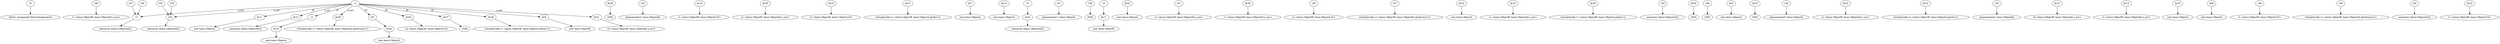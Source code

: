 digraph g {
0[label="r0"]
1[label="@this: assignment.BasicAssignment2"]
0->1[label=""]
2[label="r49"]
3[label="r1.<basic.ObjectB: basic.ObjectA[] a_arr>"]
2->3[label=""]
4[label="$r24"]
5[label="new basic.ObjectA"]
4->5[label=""]
6[label="$r38"]
7[label="r5[0]"]
6->7[label=""]
8[label="r42"]
9[label="@parameter2: basic.ObjectA[]"]
8->9[label=""]
10[label="r52"]
10->4[label=""]
11[label="$r18"]
12[label="r1.<basic.ObjectB: basic.ObjectA f3>"]
11->12[label=""]
13[label="$r39"]
14[label="r1.<basic.ObjectB: basic.ObjectA[] a_arr>"]
13->14[label=""]
15[label="$r19"]
16[label="r1.<basic.ObjectB: basic.ObjectA f3>"]
15->16[label=""]
17[label="$r27"]
18[label="virtualinvoke r1.<basic.ObjectB: basic.ObjectA getA()>()"]
17->18[label=""]
19[label="r3"]
20[label="newarray (basic.ObjectA)[2]"]
19->20[label=""]
21[label="r47"]
21->19[label=""]
22[label="$r20"]
23[label="r4.<basic.ObjectB: basic.ObjectA f3>"]
22->23[label=""]
24[label="$r7"]
25[label="new basic.ObjectA"]
24->25[label=""]
26[label="r1"]
26->19[label="a_arr"]
27[label="r54"]
28[label="r53"]
27->28[label=""]
29[label="$r13"]
30[label="new basic.ObjectA"]
29->30[label=""]
31[label="$r32"]
32[label="newarray (basic.ObjectA)[2]"]
31->32[label=""]
33[label="r41"]
34[label="@parameter1: basic.ObjectA"]
33->34[label=""]
35[label="r58"]
36[label="r5[0]"]
35->36[label=""]
37[label="r4"]
38[label="$r17"]
37->38[label=""]
39[label="$r34"]
40[label="new basic.ObjectA"]
39->40[label=""]
41[label="r51"]
42[label="r1.<basic.ObjectB: basic.ObjectA[] a_arr>"]
41->42[label=""]
43[label="$r30"]
44[label="r1.<basic.ObjectB: basic.ObjectA[] a_arr>"]
43->44[label=""]
45[label="r50"]
46[label="r1.<basic.ObjectB: basic.ObjectA f3>"]
45->46[label=""]
26->10[label="f3"]
47[label="r57"]
48[label="virtualinvoke r1.<basic.ObjectB: basic.ObjectA[] getArray()>()"]
47->48[label=""]
49[label="$r33"]
50[label="new basic.ObjectA"]
49->50[label=""]
51[label="$r16"]
52[label="r1.<basic.ObjectB: basic.ObjectA[] a_arr>"]
51->52[label=""]
53[label="$r26"]
54[label="virtualinvoke r1.<basic.ObjectB: basic.ObjectA getA()>()"]
53->54[label=""]
55[label="$r37"]
56[label="r5[0]"]
55->56[label=""]
57[label="r44"]
58[label="newarray (basic.ObjectA)[2]"]
57->58[label=""]
59[label="$r36"]
60[label="r5[0]"]
59->60[label=""]
61[label="r59"]
62[label="r5[0]"]
61->62[label=""]
63[label="r55"]
63->28[label=""]
64[label="$r28"]
26->64[label="f3"]
65[label="$r9"]
66[label="new basic.ObjectA"]
65->66[label=""]
67[label="$r35"]
68[label="r5[0]"]
67->68[label=""]
69[label="$r6"]
26->69[label=""]
70[label="$r21"]
71[label="r4.<basic.ObjectB: basic.ObjectA[] a_arr>"]
70->71[label=""]
72[label="r40"]
73[label="@parameter0: basic.ObjectA"]
72->73[label=""]
74[label="$r11"]
75[label="new basic.ObjectA"]
74->75[label=""]
76[label="$r25"]
77[label="r1.<basic.ObjectB: basic.ObjectA[] a_arr>"]
76->77[label=""]
78[label="$r31"]
79[label="virtualinvoke r1.<basic.ObjectB: basic.ObjectA getA()>()"]
78->79[label=""]
80[label="r5"]
80->31[label=""]
26->55[label="f3"]
81[label="$r12"]
82[label="newarray (basic.ObjectA)[2]"]
81->82[label=""]
26->81[label="a_arr"]
83[label="r2"]
26->83[label="f3"]
26->22[label="f3"]
84[label="virtualinvoke r1.<basic.ObjectB: basic.ObjectA getA()>()"]
64->84[label=""]
85[label="$r15"]
83->85[label=""]
86[label="r43"]
87[label="@parameter3: basic.ObjectA[]"]
86->87[label=""]
88[label="$r23"]
89[label="r4.<basic.ObjectB: basic.ObjectA[] a_arr>"]
88->89[label=""]
90[label="$r14"]
91[label="r1.<basic.ObjectB: basic.ObjectA[] a_arr>"]
90->91[label=""]
92[label="$r10"]
93[label="new basic.ObjectA"]
92->93[label=""]
94[label="new basic.ObjectB"]
38->94[label=""]
26->74[label="f3"]
95[label="$r8"]
96[label="new basic.ObjectA"]
95->96[label=""]
97[label="new basic.ObjectA"]
85->97[label=""]
98[label="newarray (basic.ObjectA)[2]"]
28->98[label=""]
99[label="r48"]
100[label="r1.<basic.ObjectB: basic.ObjectA f3>"]
99->100[label=""]
101[label="$r29"]
26->101[label="a_arr"]
102[label="r56"]
103[label="virtualinvoke r1.<basic.ObjectB: basic.ObjectA[] getArray()>()"]
102->103[label=""]
26->70[label="a_arr"]
104[label="r46"]
104->19[label=""]
105[label="r45"]
106[label="newarray (basic.ObjectA)[2]"]
105->106[label=""]
107[label="virtualinvoke r1.<basic.ObjectB: basic.ObjectA[] getArray()>()"]
101->107[label=""]
108[label="new basic.ObjectB"]
69->108[label=""]
109[label="$r22"]
110[label="r1.<basic.ObjectB: basic.ObjectA f3>"]
109->110[label=""]
26->28[label="a_arr"]
}